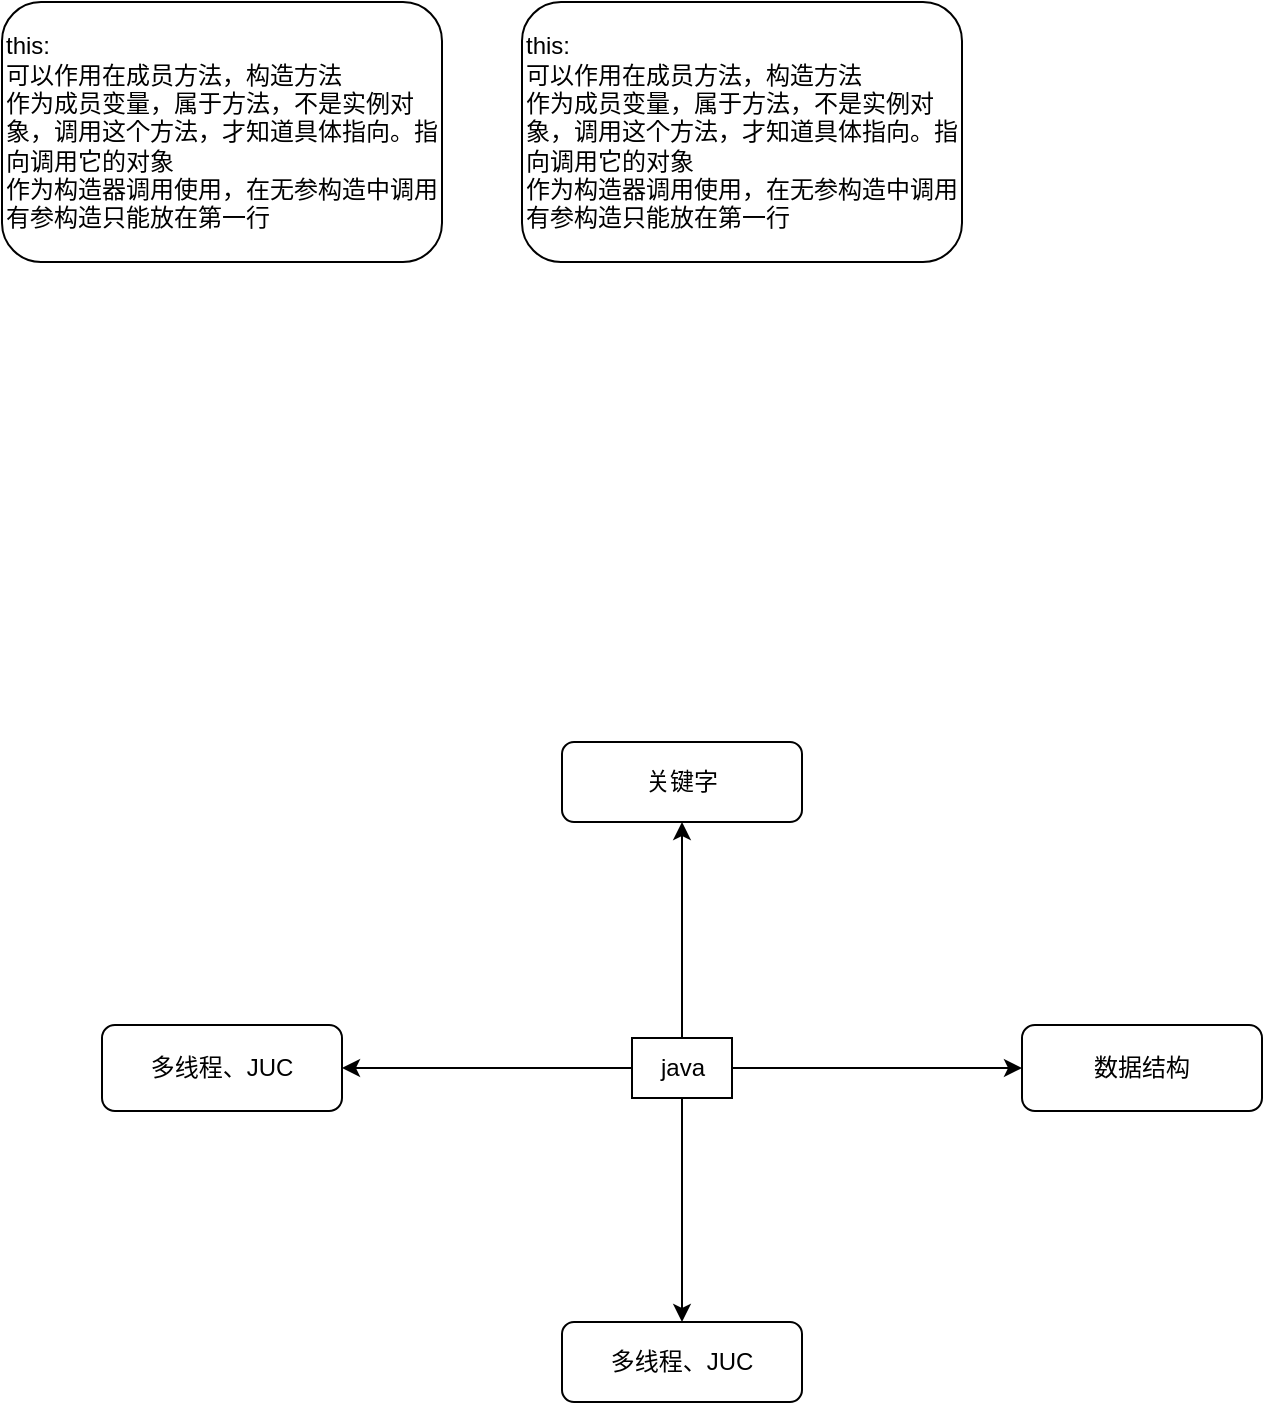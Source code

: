 <mxfile version="27.1.4">
  <diagram name="第 1 页" id="TxK3n14NosuPDDG384zo">
    <mxGraphModel dx="1254" dy="1973" grid="1" gridSize="10" guides="1" tooltips="1" connect="1" arrows="1" fold="1" page="1" pageScale="1" pageWidth="827" pageHeight="1169" math="0" shadow="0">
      <root>
        <mxCell id="0" />
        <mxCell id="1" parent="0" />
        <mxCell id="ijmsaIecXSRghlYVQ3g4-3" style="edgeStyle=orthogonalEdgeStyle;rounded=0;orthogonalLoop=1;jettySize=auto;html=1;entryX=0.5;entryY=1;entryDx=0;entryDy=0;" edge="1" parent="1" source="ijmsaIecXSRghlYVQ3g4-1" target="ijmsaIecXSRghlYVQ3g4-2">
          <mxGeometry relative="1" as="geometry" />
        </mxCell>
        <mxCell id="ijmsaIecXSRghlYVQ3g4-7" style="edgeStyle=orthogonalEdgeStyle;rounded=0;orthogonalLoop=1;jettySize=auto;html=1;entryX=0;entryY=0.5;entryDx=0;entryDy=0;" edge="1" parent="1" source="ijmsaIecXSRghlYVQ3g4-1" target="ijmsaIecXSRghlYVQ3g4-6">
          <mxGeometry relative="1" as="geometry" />
        </mxCell>
        <mxCell id="ijmsaIecXSRghlYVQ3g4-10" style="edgeStyle=orthogonalEdgeStyle;rounded=0;orthogonalLoop=1;jettySize=auto;html=1;" edge="1" parent="1" source="ijmsaIecXSRghlYVQ3g4-1" target="ijmsaIecXSRghlYVQ3g4-9">
          <mxGeometry relative="1" as="geometry" />
        </mxCell>
        <mxCell id="ijmsaIecXSRghlYVQ3g4-13" style="edgeStyle=orthogonalEdgeStyle;rounded=0;orthogonalLoop=1;jettySize=auto;html=1;" edge="1" parent="1" source="ijmsaIecXSRghlYVQ3g4-1" target="ijmsaIecXSRghlYVQ3g4-12">
          <mxGeometry relative="1" as="geometry" />
        </mxCell>
        <mxCell id="ijmsaIecXSRghlYVQ3g4-1" value="java" style="text;html=1;align=center;verticalAlign=middle;resizable=0;points=[];autosize=1;strokeColor=default;fillColor=none;" vertex="1" parent="1">
          <mxGeometry x="395" y="338" width="50" height="30" as="geometry" />
        </mxCell>
        <mxCell id="ijmsaIecXSRghlYVQ3g4-2" value="关键字" style="rounded=1;whiteSpace=wrap;html=1;" vertex="1" parent="1">
          <mxGeometry x="360" y="190" width="120" height="40" as="geometry" />
        </mxCell>
        <mxCell id="ijmsaIecXSRghlYVQ3g4-6" value="数据结构" style="rounded=1;whiteSpace=wrap;html=1;" vertex="1" parent="1">
          <mxGeometry x="590" y="331.5" width="120" height="43" as="geometry" />
        </mxCell>
        <mxCell id="ijmsaIecXSRghlYVQ3g4-9" value="多线程、JUC" style="rounded=1;whiteSpace=wrap;html=1;" vertex="1" parent="1">
          <mxGeometry x="360" y="480" width="120" height="40" as="geometry" />
        </mxCell>
        <mxCell id="ijmsaIecXSRghlYVQ3g4-12" value="多线程、JUC" style="rounded=1;whiteSpace=wrap;html=1;" vertex="1" parent="1">
          <mxGeometry x="130" y="331.5" width="120" height="43" as="geometry" />
        </mxCell>
        <mxCell id="ijmsaIecXSRghlYVQ3g4-15" value="this:&lt;div&gt;可以作用在成员方法，构造方法&lt;/div&gt;&lt;div&gt;作为成员变量，&lt;span style=&quot;background-color: transparent; color: light-dark(rgb(0, 0, 0), rgb(255, 255, 255));&quot;&gt;属于方法，不是实例对象，调用这个方法，才知道具体指向。指向调用它的对象&lt;/span&gt;&lt;/div&gt;&lt;div&gt;&lt;span style=&quot;background-color: transparent; color: light-dark(rgb(0, 0, 0), rgb(255, 255, 255));&quot;&gt;作为构造器调用使用，在无参构造中调用有参构造只能放在第一行&lt;/span&gt;&lt;/div&gt;" style="rounded=1;whiteSpace=wrap;html=1;align=left;" vertex="1" parent="1">
          <mxGeometry x="80" y="-180" width="220" height="130" as="geometry" />
        </mxCell>
        <mxCell id="ijmsaIecXSRghlYVQ3g4-16" value="this:&lt;div&gt;可以作用在成员方法，构造方法&lt;/div&gt;&lt;div&gt;作为成员变量，&lt;span style=&quot;background-color: transparent; color: light-dark(rgb(0, 0, 0), rgb(255, 255, 255));&quot;&gt;属于方法，不是实例对象，调用这个方法，才知道具体指向。指向调用它的对象&lt;/span&gt;&lt;/div&gt;&lt;div&gt;&lt;span style=&quot;background-color: transparent; color: light-dark(rgb(0, 0, 0), rgb(255, 255, 255));&quot;&gt;作为构造器调用使用，在无参构造中调用有参构造只能放在第一行&lt;/span&gt;&lt;/div&gt;" style="rounded=1;whiteSpace=wrap;html=1;align=left;" vertex="1" parent="1">
          <mxGeometry x="340" y="-180" width="220" height="130" as="geometry" />
        </mxCell>
      </root>
    </mxGraphModel>
  </diagram>
</mxfile>

